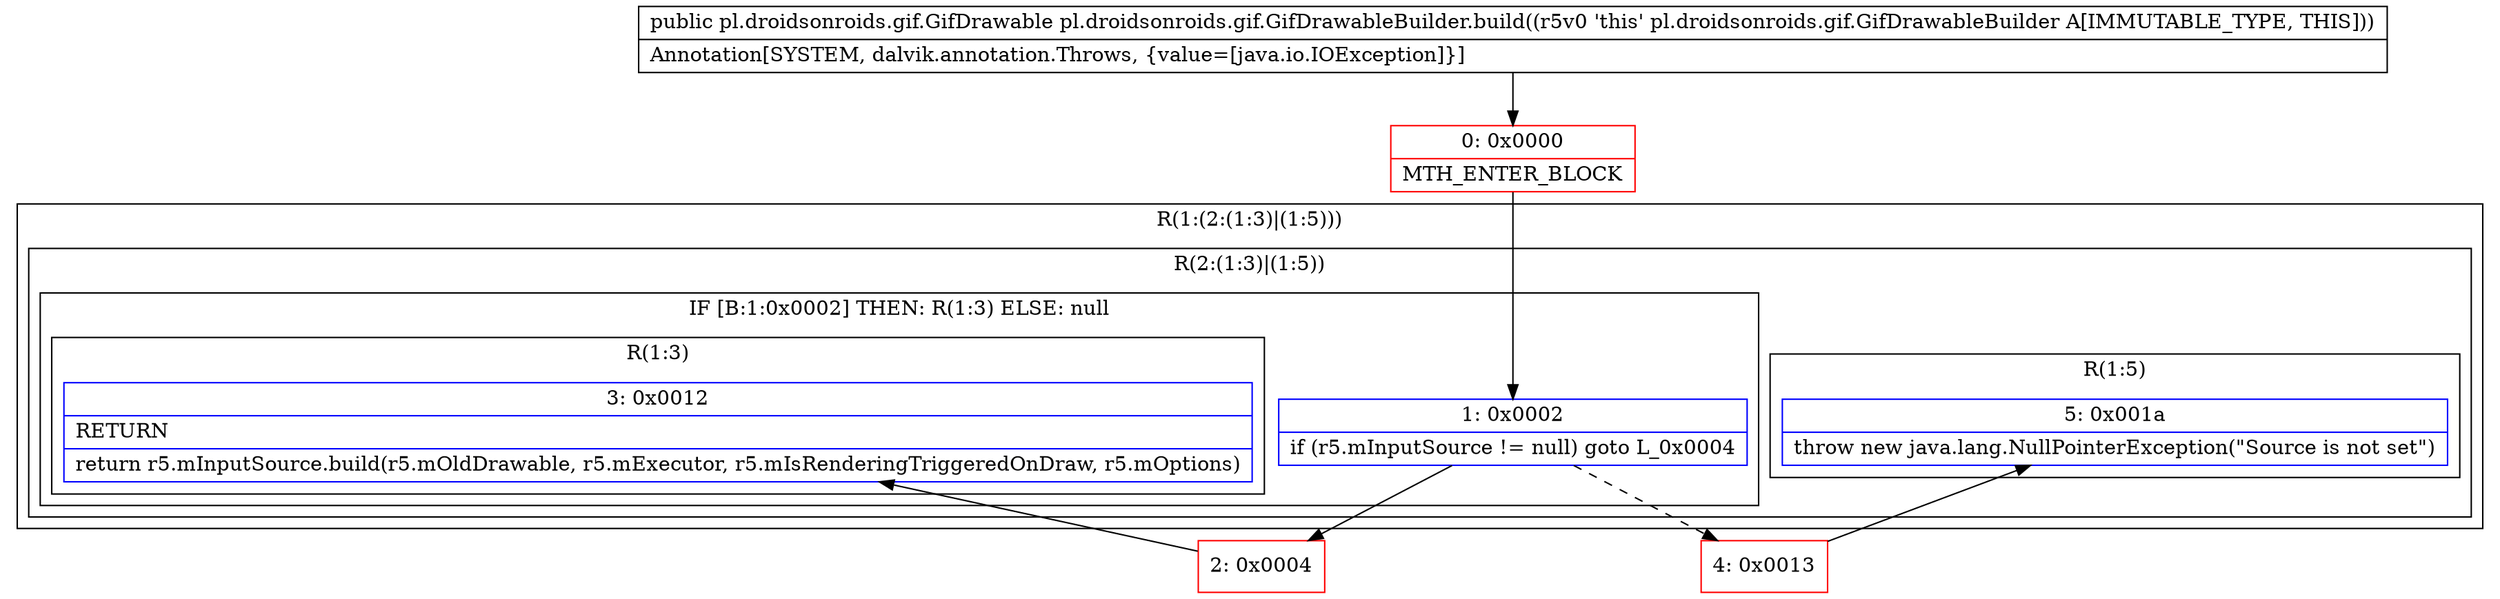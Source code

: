 digraph "CFG forpl.droidsonroids.gif.GifDrawableBuilder.build()Lpl\/droidsonroids\/gif\/GifDrawable;" {
subgraph cluster_Region_694702294 {
label = "R(1:(2:(1:3)|(1:5)))";
node [shape=record,color=blue];
subgraph cluster_Region_1863688030 {
label = "R(2:(1:3)|(1:5))";
node [shape=record,color=blue];
subgraph cluster_IfRegion_921062284 {
label = "IF [B:1:0x0002] THEN: R(1:3) ELSE: null";
node [shape=record,color=blue];
Node_1 [shape=record,label="{1\:\ 0x0002|if (r5.mInputSource != null) goto L_0x0004\l}"];
subgraph cluster_Region_1144138827 {
label = "R(1:3)";
node [shape=record,color=blue];
Node_3 [shape=record,label="{3\:\ 0x0012|RETURN\l|return r5.mInputSource.build(r5.mOldDrawable, r5.mExecutor, r5.mIsRenderingTriggeredOnDraw, r5.mOptions)\l}"];
}
}
subgraph cluster_Region_800533243 {
label = "R(1:5)";
node [shape=record,color=blue];
Node_5 [shape=record,label="{5\:\ 0x001a|throw new java.lang.NullPointerException(\"Source is not set\")\l}"];
}
}
}
Node_0 [shape=record,color=red,label="{0\:\ 0x0000|MTH_ENTER_BLOCK\l}"];
Node_2 [shape=record,color=red,label="{2\:\ 0x0004}"];
Node_4 [shape=record,color=red,label="{4\:\ 0x0013}"];
MethodNode[shape=record,label="{public pl.droidsonroids.gif.GifDrawable pl.droidsonroids.gif.GifDrawableBuilder.build((r5v0 'this' pl.droidsonroids.gif.GifDrawableBuilder A[IMMUTABLE_TYPE, THIS]))  | Annotation[SYSTEM, dalvik.annotation.Throws, \{value=[java.io.IOException]\}]\l}"];
MethodNode -> Node_0;
Node_1 -> Node_2;
Node_1 -> Node_4[style=dashed];
Node_0 -> Node_1;
Node_2 -> Node_3;
Node_4 -> Node_5;
}

